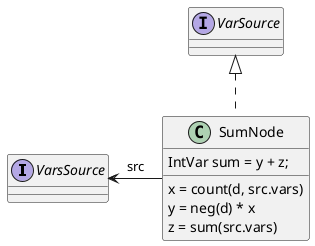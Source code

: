 @startuml

interface VarsSource{}

class SumNode implements VarSource{
    IntVar sum = y + z;

    x = count(d, src.vars)
    y = neg(d) * x
    z = sum(src.vars)
}
VarsSource <-right- SumNode : src

@enduml